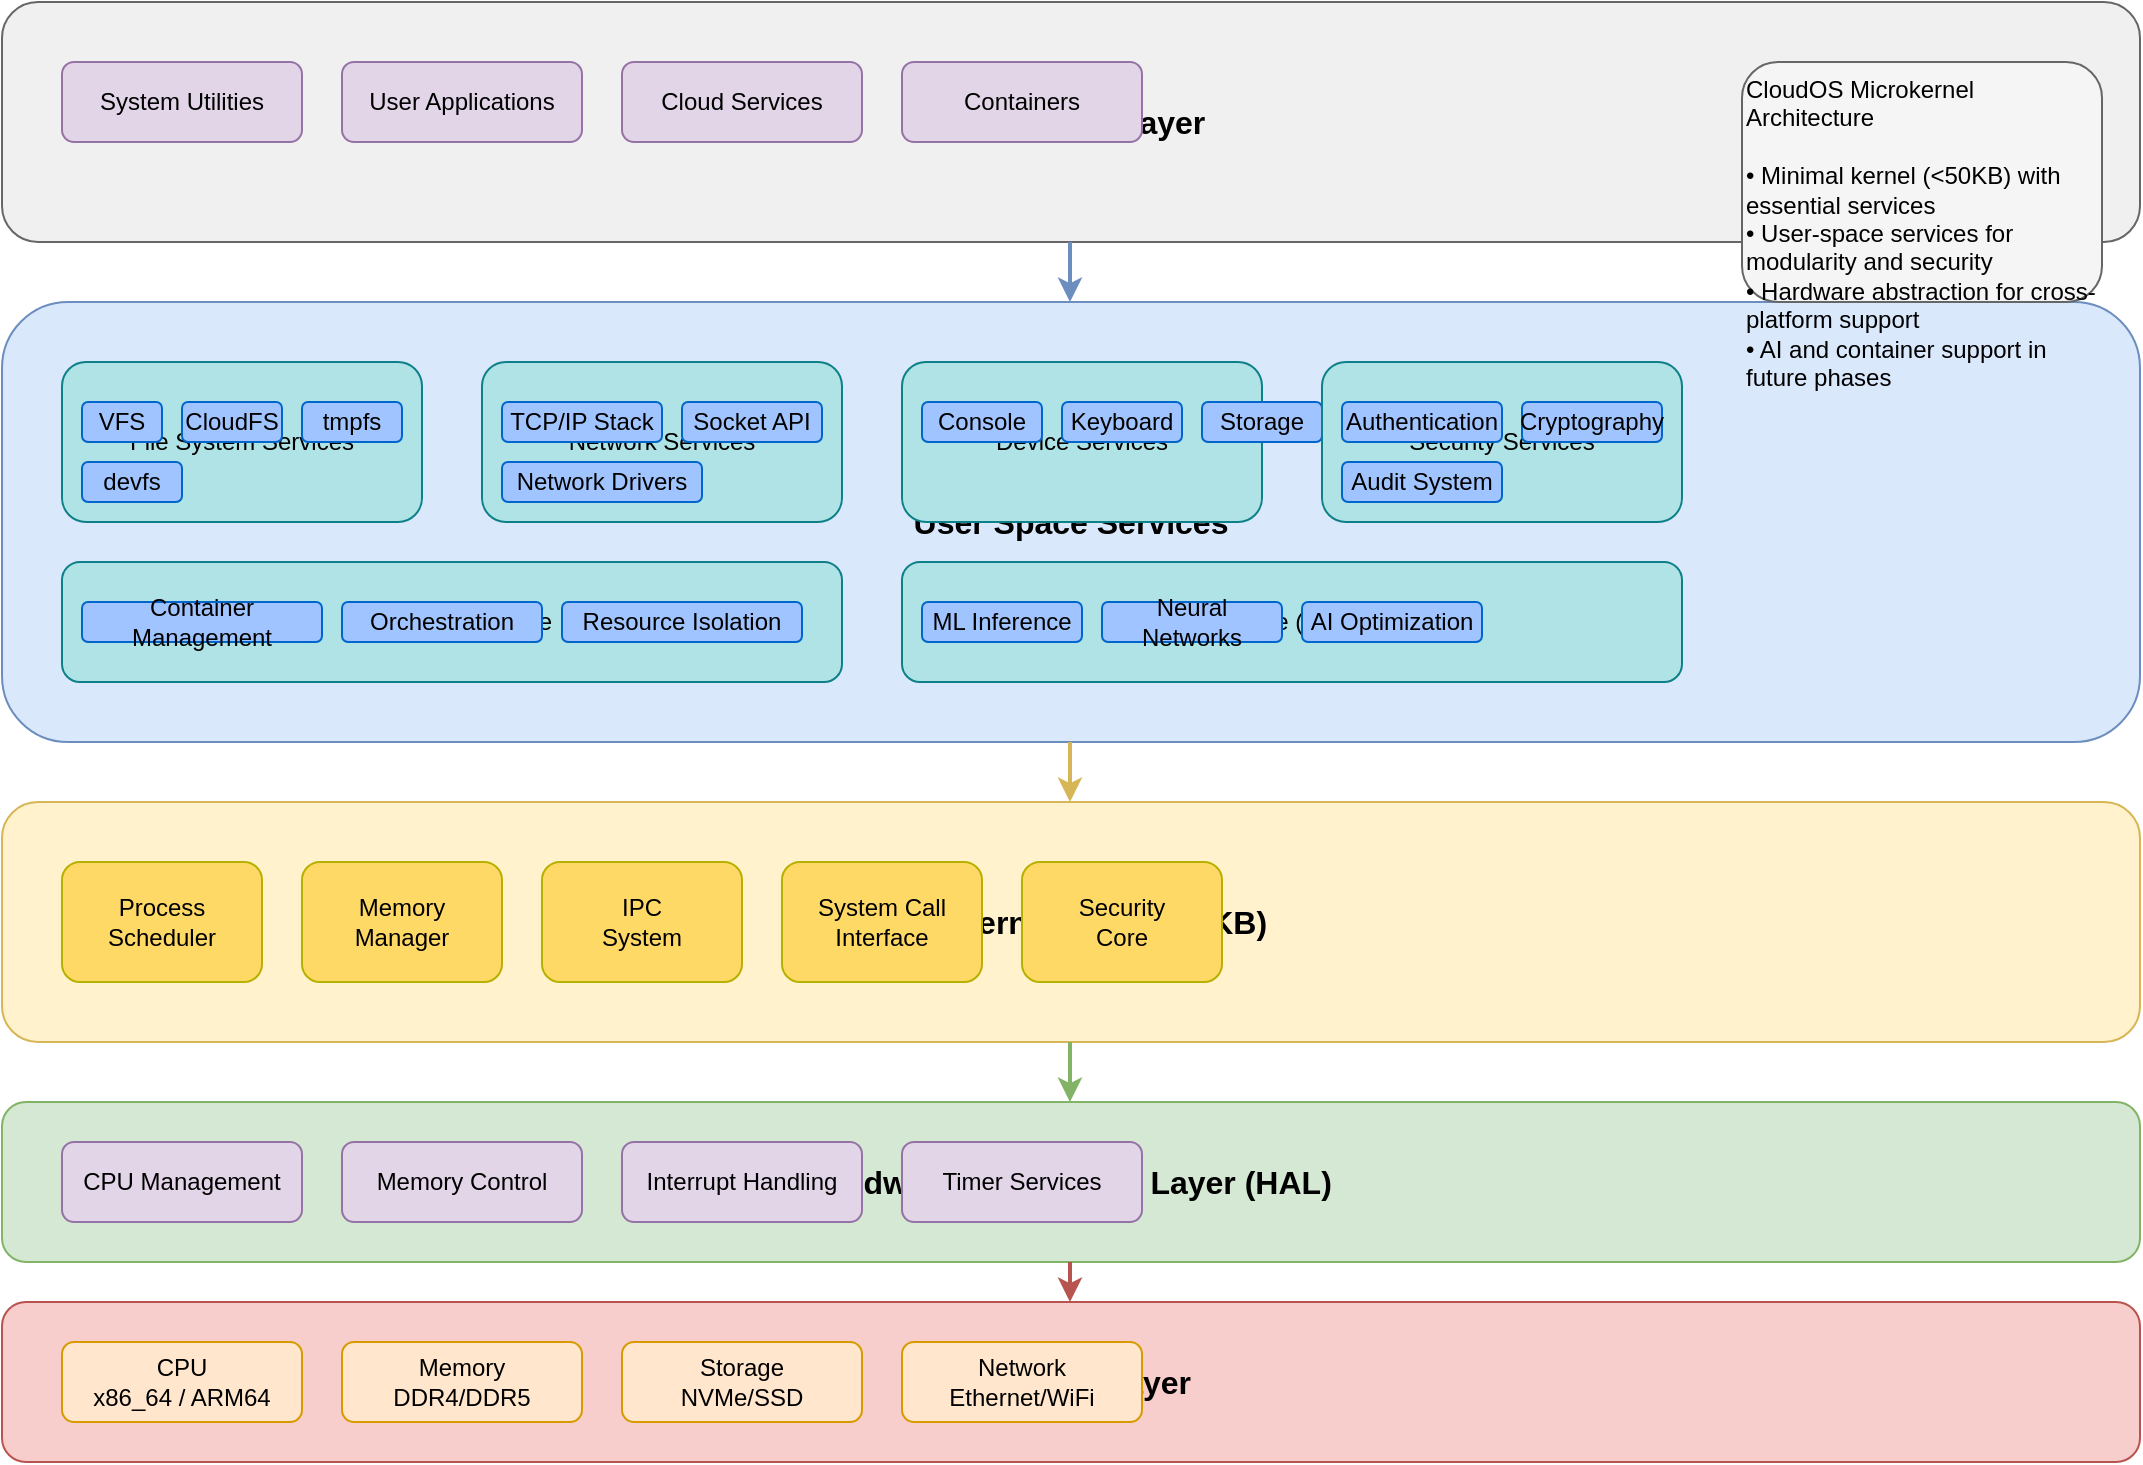 <mxfile version="22.1.16" type="device">
  <diagram name="Microkernel Architecture" id="microkernel-arch">
    <mxGraphModel dx="1422" dy="794" grid="1" gridSize="10" guides="1" tooltips="1" connect="1" arrows="1" fold="1" page="1" pageScale="1" pageWidth="1169" pageHeight="827" math="0" shadow="0">
      <root>
        <mxCell id="0" />
        <mxCell id="1" parent="0" />

        <!-- Hardware Layer -->
        <mxCell id="hw-layer" value="Hardware Layer" style="rounded=1;whiteSpace=wrap;html=1;fillColor=#f8cecc;strokeColor=#b85450;fontSize=16;fontStyle=1" vertex="1" parent="1">
          <mxGeometry x="50" y="700" width="1069" height="80" as="geometry" />
        </mxCell>

        <!-- CPU -->
        <mxCell id="cpu" value="CPU&#xa;x86_64 / ARM64" style="rounded=1;whiteSpace=wrap;html=1;fillColor=#ffe6cc;strokeColor=#d79b00" vertex="1" parent="1">
          <mxGeometry x="80" y="720" width="120" height="40" as="geometry" />
        </mxCell>

        <!-- Memory -->
        <mxCell id="memory" value="Memory&#xa;DDR4/DDR5" style="rounded=1;whiteSpace=wrap;html=1;fillColor=#ffe6cc;strokeColor=#d79b00" vertex="1" parent="1">
          <mxGeometry x="220" y="720" width="120" height="40" as="geometry" />
        </mxCell>

        <!-- Storage -->
        <mxCell id="storage" value="Storage&#xa;NVMe/SSD" style="rounded=1;whiteSpace=wrap;html=1;fillColor=#ffe6cc;strokeColor=#d79b00" vertex="1" parent="1">
          <mxGeometry x="360" y="720" width="120" height="40" as="geometry" />
        </mxCell>

        <!-- Network -->
        <mxCell id="network" value="Network&#xa;Ethernet/WiFi" style="rounded=1;whiteSpace=wrap;html=1;fillColor=#ffe6cc;strokeColor=#d79b00" vertex="1" parent="1">
          <mxGeometry x="500" y="720" width="120" height="40" as="geometry" />
        </mxCell>

        <!-- HAL Layer -->
        <mxCell id="hal-layer" value="Hardware Abstraction Layer (HAL)" style="rounded=1;whiteSpace=wrap;html=1;fillColor=#d5e8d4;strokeColor=#82b366;fontSize=16;fontStyle=1" vertex="1" parent="1">
          <mxGeometry x="50" y="600" width="1069" height="80" as="geometry" />
        </mxCell>

        <!-- HAL Components -->
        <mxCell id="hal-cpu" value="CPU Management" style="rounded=1;whiteSpace=wrap;html=1;fillColor=#e1d5e7;strokeColor=#9673a6" vertex="1" parent="1">
          <mxGeometry x="80" y="620" width="120" height="40" as="geometry" />
        </mxCell>

        <mxCell id="hal-mem" value="Memory Control" style="rounded=1;whiteSpace=wrap;html=1;fillColor=#e1d5e7;strokeColor=#9673a6" vertex="1" parent="1">
          <mxGeometry x="220" y="620" width="120" height="40" as="geometry" />
        </mxCell>

        <mxCell id="hal-int" value="Interrupt Handling" style="rounded=1;whiteSpace=wrap;html=1;fillColor=#e1d5e7;strokeColor=#9673a6" vertex="1" parent="1">
          <mxGeometry x="360" y="620" width="120" height="40" as="geometry" />
        </mxCell>

        <mxCell id="hal-timer" value="Timer Services" style="rounded=1;whiteSpace=wrap;html=1;fillColor=#e1d5e7;strokeColor=#9673a6" vertex="1" parent="1">
          <mxGeometry x="500" y="620" width="120" height="40" as="geometry" />
        </mxCell>

        <!-- Microkernel Core -->
        <mxCell id="kernel-layer" value="Microkernel Core (&lt;50KB)" style="rounded=1;whiteSpace=wrap;html=1;fillColor=#fff2cc;strokeColor=#d6b656;fontSize=16;fontStyle=1" vertex="1" parent="1">
          <mxGeometry x="50" y="450" width="1069" height="120" as="geometry" />
        </mxCell>

        <!-- Kernel Components -->
        <mxCell id="scheduler" value="Process&#xa;Scheduler" style="rounded=1;whiteSpace=wrap;html=1;fillColor=#ffd966;strokeColor=#b8b000" vertex="1" parent="1">
          <mxGeometry x="80" y="480" width="100" height="60" as="geometry" />
        </mxCell>

        <mxCell id="memory-mgmt" value="Memory&#xa;Manager" style="rounded=1;whiteSpace=wrap;html=1;fillColor=#ffd966;strokeColor=#b8b000" vertex="1" parent="1">
          <mxGeometry x="200" y="480" width="100" height="60" as="geometry" />
        </mxCell>

        <mxCell id="ipc" value="IPC&#xa;System" style="rounded=1;whiteSpace=wrap;html=1;fillColor=#ffd966;strokeColor=#b8b000" vertex="1" parent="1">
          <mxGeometry x="320" y="480" width="100" height="60" as="geometry" />
        </mxCell>

        <mxCell id="syscall" value="System Call&#xa;Interface" style="rounded=1;whiteSpace=wrap;html=1;fillColor=#ffd966;strokeColor=#b8b000" vertex="1" parent="1">
          <mxGeometry x="440" y="480" width="100" height="60" as="geometry" />
        </mxCell>

        <mxCell id="security-core" value="Security&#xa;Core" style="rounded=1;whiteSpace=wrap;html=1;fillColor=#ffd966;strokeColor=#b8b000" vertex="1" parent="1">
          <mxGeometry x="560" y="480" width="100" height="60" as="geometry" />
        </mxCell>

        <!-- User Space Services -->
        <mxCell id="userspace-layer" value="User Space Services" style="rounded=1;whiteSpace=wrap;html=1;fillColor=#dae8fc;strokeColor=#6c8ebf;fontSize=16;fontStyle=1" vertex="1" parent="1">
          <mxGeometry x="50" y="200" width="1069" height="220" as="geometry" />
        </mxCell>

        <!-- File System Services -->
        <mxCell id="fs-services" value="File System Services" style="rounded=1;whiteSpace=wrap;html=1;fillColor=#b0e3e6;strokeColor=#0e8088" vertex="1" parent="1">
          <mxGeometry x="80" y="230" width="180" height="80" as="geometry" />
        </mxCell>

        <mxCell id="vfs" value="VFS" style="rounded=1;whiteSpace=wrap;html=1;fillColor=#a0c4ff;strokeColor=#0066cc" vertex="1" parent="1">
          <mxGeometry x="90" y="250" width="40" height="20" as="geometry" />
        </mxCell>

        <mxCell id="cloudfs" value="CloudFS" style="rounded=1;whiteSpace=wrap;html=1;fillColor=#a0c4ff;strokeColor=#0066cc" vertex="1" parent="1">
          <mxGeometry x="140" y="250" width="50" height="20" as="geometry" />
        </mxCell>

        <mxCell id="tmpfs" value="tmpfs" style="rounded=1;whiteSpace=wrap;html=1;fillColor=#a0c4ff;strokeColor=#0066cc" vertex="1" parent="1">
          <mxGeometry x="200" y="250" width="50" height="20" as="geometry" />
        </mxCell>

        <mxCell id="devfs" value="devfs" style="rounded=1;whiteSpace=wrap;html=1;fillColor=#a0c4ff;strokeColor=#0066cc" vertex="1" parent="1">
          <mxGeometry x="90" y="280" width="50" height="20" as="geometry" />
        </mxCell>

        <!-- Network Services -->
        <mxCell id="net-services" value="Network Services" style="rounded=1;whiteSpace=wrap;html=1;fillColor=#b0e3e6;strokeColor=#0e8088" vertex="1" parent="1">
          <mxGeometry x="290" y="230" width="180" height="80" as="geometry" />
        </mxCell>

        <mxCell id="tcp-stack" value="TCP/IP Stack" style="rounded=1;whiteSpace=wrap;html=1;fillColor=#a0c4ff;strokeColor=#0066cc" vertex="1" parent="1">
          <mxGeometry x="300" y="250" width="80" height="20" as="geometry" />
        </mxCell>

        <mxCell id="socket-api" value="Socket API" style="rounded=1;whiteSpace=wrap;html=1;fillColor=#a0c4ff;strokeColor=#0066cc" vertex="1" parent="1">
          <mxGeometry x="390" y="250" width="70" height="20" as="geometry" />
        </mxCell>

        <mxCell id="drivers" value="Network Drivers" style="rounded=1;whiteSpace=wrap;html=1;fillColor=#a0c4ff;strokeColor=#0066cc" vertex="1" parent="1">
          <mxGeometry x="300" y="280" width="100" height="20" as="geometry" />
        </mxCell>

        <!-- Device Services -->
        <mxCell id="device-services" value="Device Services" style="rounded=1;whiteSpace=wrap;html=1;fillColor=#b0e3e6;strokeColor=#0e8088" vertex="1" parent="1">
          <mxGeometry x="500" y="230" width="180" height="80" as="geometry" />
        </mxCell>

        <mxCell id="console-drv" value="Console" style="rounded=1;whiteSpace=wrap;html=1;fillColor=#a0c4ff;strokeColor=#0066cc" vertex="1" parent="1">
          <mxGeometry x="510" y="250" width="60" height="20" as="geometry" />
        </mxCell>

        <mxCell id="keyboard-drv" value="Keyboard" style="rounded=1;whiteSpace=wrap;html=1;fillColor=#a0c4ff;strokeColor=#0066cc" vertex="1" parent="1">
          <mxGeometry x="580" y="250" width="60" height="20" as="geometry" />
        </mxCell>

        <mxCell id="storage-drv" value="Storage" style="rounded=1;whiteSpace=wrap;html=1;fillColor=#a0c4ff;strokeColor=#0066cc" vertex="1" parent="1">
          <mxGeometry x="650" y="250" width="60" height="20" as="geometry" />
        </mxCell>

        <!-- Security Services -->
        <mxCell id="security-services" value="Security Services" style="rounded=1;whiteSpace=wrap;html=1;fillColor=#b0e3e6;strokeColor=#0e8088" vertex="1" parent="1">
          <mxGeometry x="710" y="230" width="180" height="80" as="geometry" />
        </mxCell>

        <mxCell id="auth-svc" value="Authentication" style="rounded=1;whiteSpace=wrap;html=1;fillColor=#a0c4ff;strokeColor=#0066cc" vertex="1" parent="1">
          <mxGeometry x="720" y="250" width="80" height="20" as="geometry" />
        </mxCell>

        <mxCell id="crypto-svc" value="Cryptography" style="rounded=1;whiteSpace=wrap;html=1;fillColor=#a0c4ff;strokeColor=#0066cc" vertex="1" parent="1">
          <mxGeometry x="810" y="250" width="70" height="20" as="geometry" />
        </mxCell>

        <mxCell id="audit-svc" value="Audit System" style="rounded=1;whiteSpace=wrap;html=1;fillColor=#a0c4ff;strokeColor=#0066cc" vertex="1" parent="1">
          <mxGeometry x="720" y="280" width="80" height="20" as="geometry" />
        </mxCell>

        <!-- Container Runtime (Future) -->
        <mxCell id="container-runtime" value="Container Runtime" style="rounded=1;whiteSpace=wrap;html=1;fillColor=#b0e3e6;strokeColor=#0e8088" vertex="1" parent="1">
          <mxGeometry x="80" y="330" width="390" height="60" as="geometry" />
        </mxCell>

        <mxCell id="container-mgmt" value="Container Management" style="rounded=1;whiteSpace=wrap;html=1;fillColor=#a0c4ff;strokeColor=#0066cc" vertex="1" parent="1">
          <mxGeometry x="90" y="350" width="120" height="20" as="geometry" />
        </mxCell>

        <mxCell id="orchestration" value="Orchestration" style="rounded=1;whiteSpace=wrap;html=1;fillColor=#a0c4ff;strokeColor=#0066cc" vertex="1" parent="1">
          <mxGeometry x="220" y="350" width="100" height="20" as="geometry" />
        </mxCell>

        <mxCell id="resource-isolation" value="Resource Isolation" style="rounded=1;whiteSpace=wrap;html=1;fillColor=#a0c4ff;strokeColor=#0066cc" vertex="1" parent="1">
          <mxGeometry x="330" y="350" width="120" height="20" as="geometry" />
        </mxCell>

        <!-- AI Engine (Future) -->
        <mxCell id="ai-engine" value="AI Engine (Phase 2)" style="rounded=1;whiteSpace=wrap;html=1;fillColor=#b0e3e6;strokeColor=#0e8088" vertex="1" parent="1">
          <mxGeometry x="500" y="330" width="390" height="60" as="geometry" />
        </mxCell>

        <mxCell id="ml-inference" value="ML Inference" style="rounded=1;whiteSpace=wrap;html=1;fillColor=#a0c4ff;strokeColor=#0066cc" vertex="1" parent="1">
          <mxGeometry x="510" y="350" width="80" height="20" as="geometry" />
        </mxCell>

        <mxCell id="neural-net" value="Neural Networks" style="rounded=1;whiteSpace=wrap;html=1;fillColor=#a0c4ff;strokeColor=#0066cc" vertex="1" parent="1">
          <mxGeometry x="600" y="350" width="90" height="20" as="geometry" />
        </mxCell>

        <mxCell id="ai-opt" value="AI Optimization" style="rounded=1;whiteSpace=wrap;html=1;fillColor=#a0c4ff;strokeColor=#0066cc" vertex="1" parent="1">
          <mxGeometry x="700" y="350" width="90" height="20" as="geometry" />
        </mxCell>

        <!-- Application Layer -->
        <mxCell id="app-layer" value="Application Layer" style="rounded=1;whiteSpace=wrap;html=1;fillColor=#f0f0f0;strokeColor=#666666;fontSize=16;fontStyle=1" vertex="1" parent="1">
          <mxGeometry x="50" y="50" width="1069" height="120" as="geometry" />
        </mxCell>

        <!-- Applications -->
        <mxCell id="system-utils" value="System Utilities" style="rounded=1;whiteSpace=wrap;html=1;fillColor=#e1d5e7;strokeColor=#9673a6" vertex="1" parent="1">
          <mxGeometry x="80" y="80" width="120" height="40" as="geometry" />
        </mxCell>

        <mxCell id="user-apps" value="User Applications" style="rounded=1;whiteSpace=wrap;html=1;fillColor=#e1d5e7;strokeColor=#9673a6" vertex="1" parent="1">
          <mxGeometry x="220" y="80" width="120" height="40" as="geometry" />
        </mxCell>

        <mxCell id="cloud-services" value="Cloud Services" style="rounded=1;whiteSpace=wrap;html=1;fillColor=#e1d5e7;strokeColor=#9673a6" vertex="1" parent="1">
          <mxGeometry x="360" y="80" width="120" height="40" as="geometry" />
        </mxCell>

        <mxCell id="containers" value="Containers" style="rounded=1;whiteSpace=wrap;html=1;fillColor=#e1d5e7;strokeColor=#9673a6" vertex="1" parent="1">
          <mxGeometry x="500" y="80" width="120" height="40" as="geometry" />
        </mxCell>

        <!-- Communication Arrows -->
        <mxCell id="arrow1" style="edgeStyle=orthogonalEdgeStyle;rounded=0;orthogonalLoop=1;jettySize=auto;html=1;exitX=0.5;exitY=1;exitDx=0;exitDy=0;entryX=0.5;entryY=0;entryDx=0;entryDy=0;strokeWidth=2;fillColor=#dae8fc;strokeColor=#6c8ebf" edge="1" parent="1">
          <mxGeometry relative="1" as="geometry">
            <mxPoint x="584" y="170" as="sourcePoint" />
            <mxPoint x="584" y="200" as="targetPoint" />
          </mxGeometry>
        </mxCell>

        <mxCell id="arrow2" style="edgeStyle=orthogonalEdgeStyle;rounded=0;orthogonalLoop=1;jettySize=auto;html=1;exitX=0.5;exitY=1;exitDx=0;exitDy=0;entryX=0.5;entryY=0;entryDx=0;entryDy=0;strokeWidth=2;fillColor=#fff2cc;strokeColor=#d6b656" edge="1" parent="1">
          <mxGeometry relative="1" as="geometry">
            <mxPoint x="584" y="420" as="sourcePoint" />
            <mxPoint x="584" y="450" as="targetPoint" />
          </mxGeometry>
        </mxCell>

        <mxCell id="arrow3" style="edgeStyle=orthogonalEdgeStyle;rounded=0;orthogonalLoop=1;jettySize=auto;html=1;exitX=0.5;exitY=1;exitDx=0;exitDy=0;entryX=0.5;entryY=0;entryDx=0;entryDy=0;strokeWidth=2;fillColor=#d5e8d4;strokeColor=#82b366" edge="1" parent="1">
          <mxGeometry relative="1" as="geometry">
            <mxPoint x="584" y="570" as="sourcePoint" />
            <mxPoint x="584" y="600" as="targetPoint" />
          </mxGeometry>
        </mxCell>

        <mxCell id="arrow4" style="edgeStyle=orthogonalEdgeStyle;rounded=0;orthogonalLoop=1;jettySize=auto;html=1;exitX=0.5;exitY=1;exitDx=0;exitDy=0;entryX=0.5;entryY=0;entryDx=0;entryDy=0;strokeWidth=2;fillColor=#f8cecc;strokeColor=#b85450" edge="1" parent="1">
          <mxGeometry relative="1" as="geometry">
            <mxPoint x="584" y="680" as="sourcePoint" />
            <mxPoint x="584" y="700" as="targetPoint" />
          </mxGeometry>
        </mxCell>

        <!-- Legend -->
        <mxCell id="legend" value="CloudOS Microkernel Architecture&#xa;&#xa;• Minimal kernel (&lt;50KB) with essential services&#xa;• User-space services for modularity and security&#xa;• Hardware abstraction for cross-platform support&#xa;• AI and container support in future phases" style="rounded=1;whiteSpace=wrap;html=1;fillColor=#f5f5f5;strokeColor=#666666;fontSize=12;align=left;verticalAlign=top" vertex="1" parent="1">
          <mxGeometry x="920" y="80" width="180" height="120" as="geometry" />
        </mxCell>

      </root>
    </mxGraphModel>
  </diagram>
</mxfile>